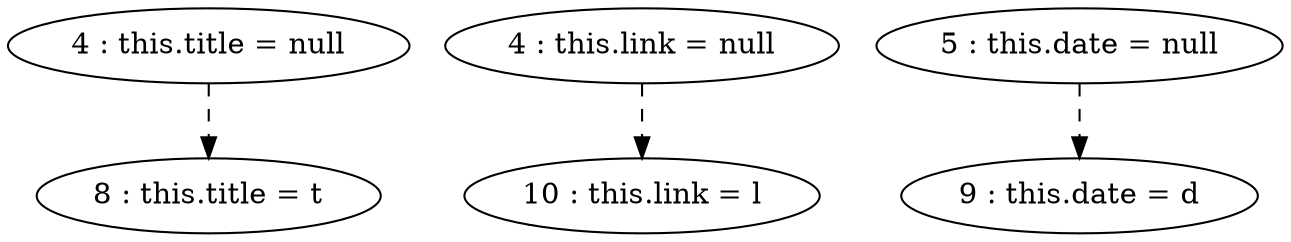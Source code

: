 digraph G {
"4 : this.title = null"
"4 : this.title = null" -> "8 : this.title = t" [style=dashed]
"4 : this.link = null"
"4 : this.link = null" -> "10 : this.link = l" [style=dashed]
"5 : this.date = null"
"5 : this.date = null" -> "9 : this.date = d" [style=dashed]
"8 : this.title = t"
"9 : this.date = d"
"10 : this.link = l"
}
